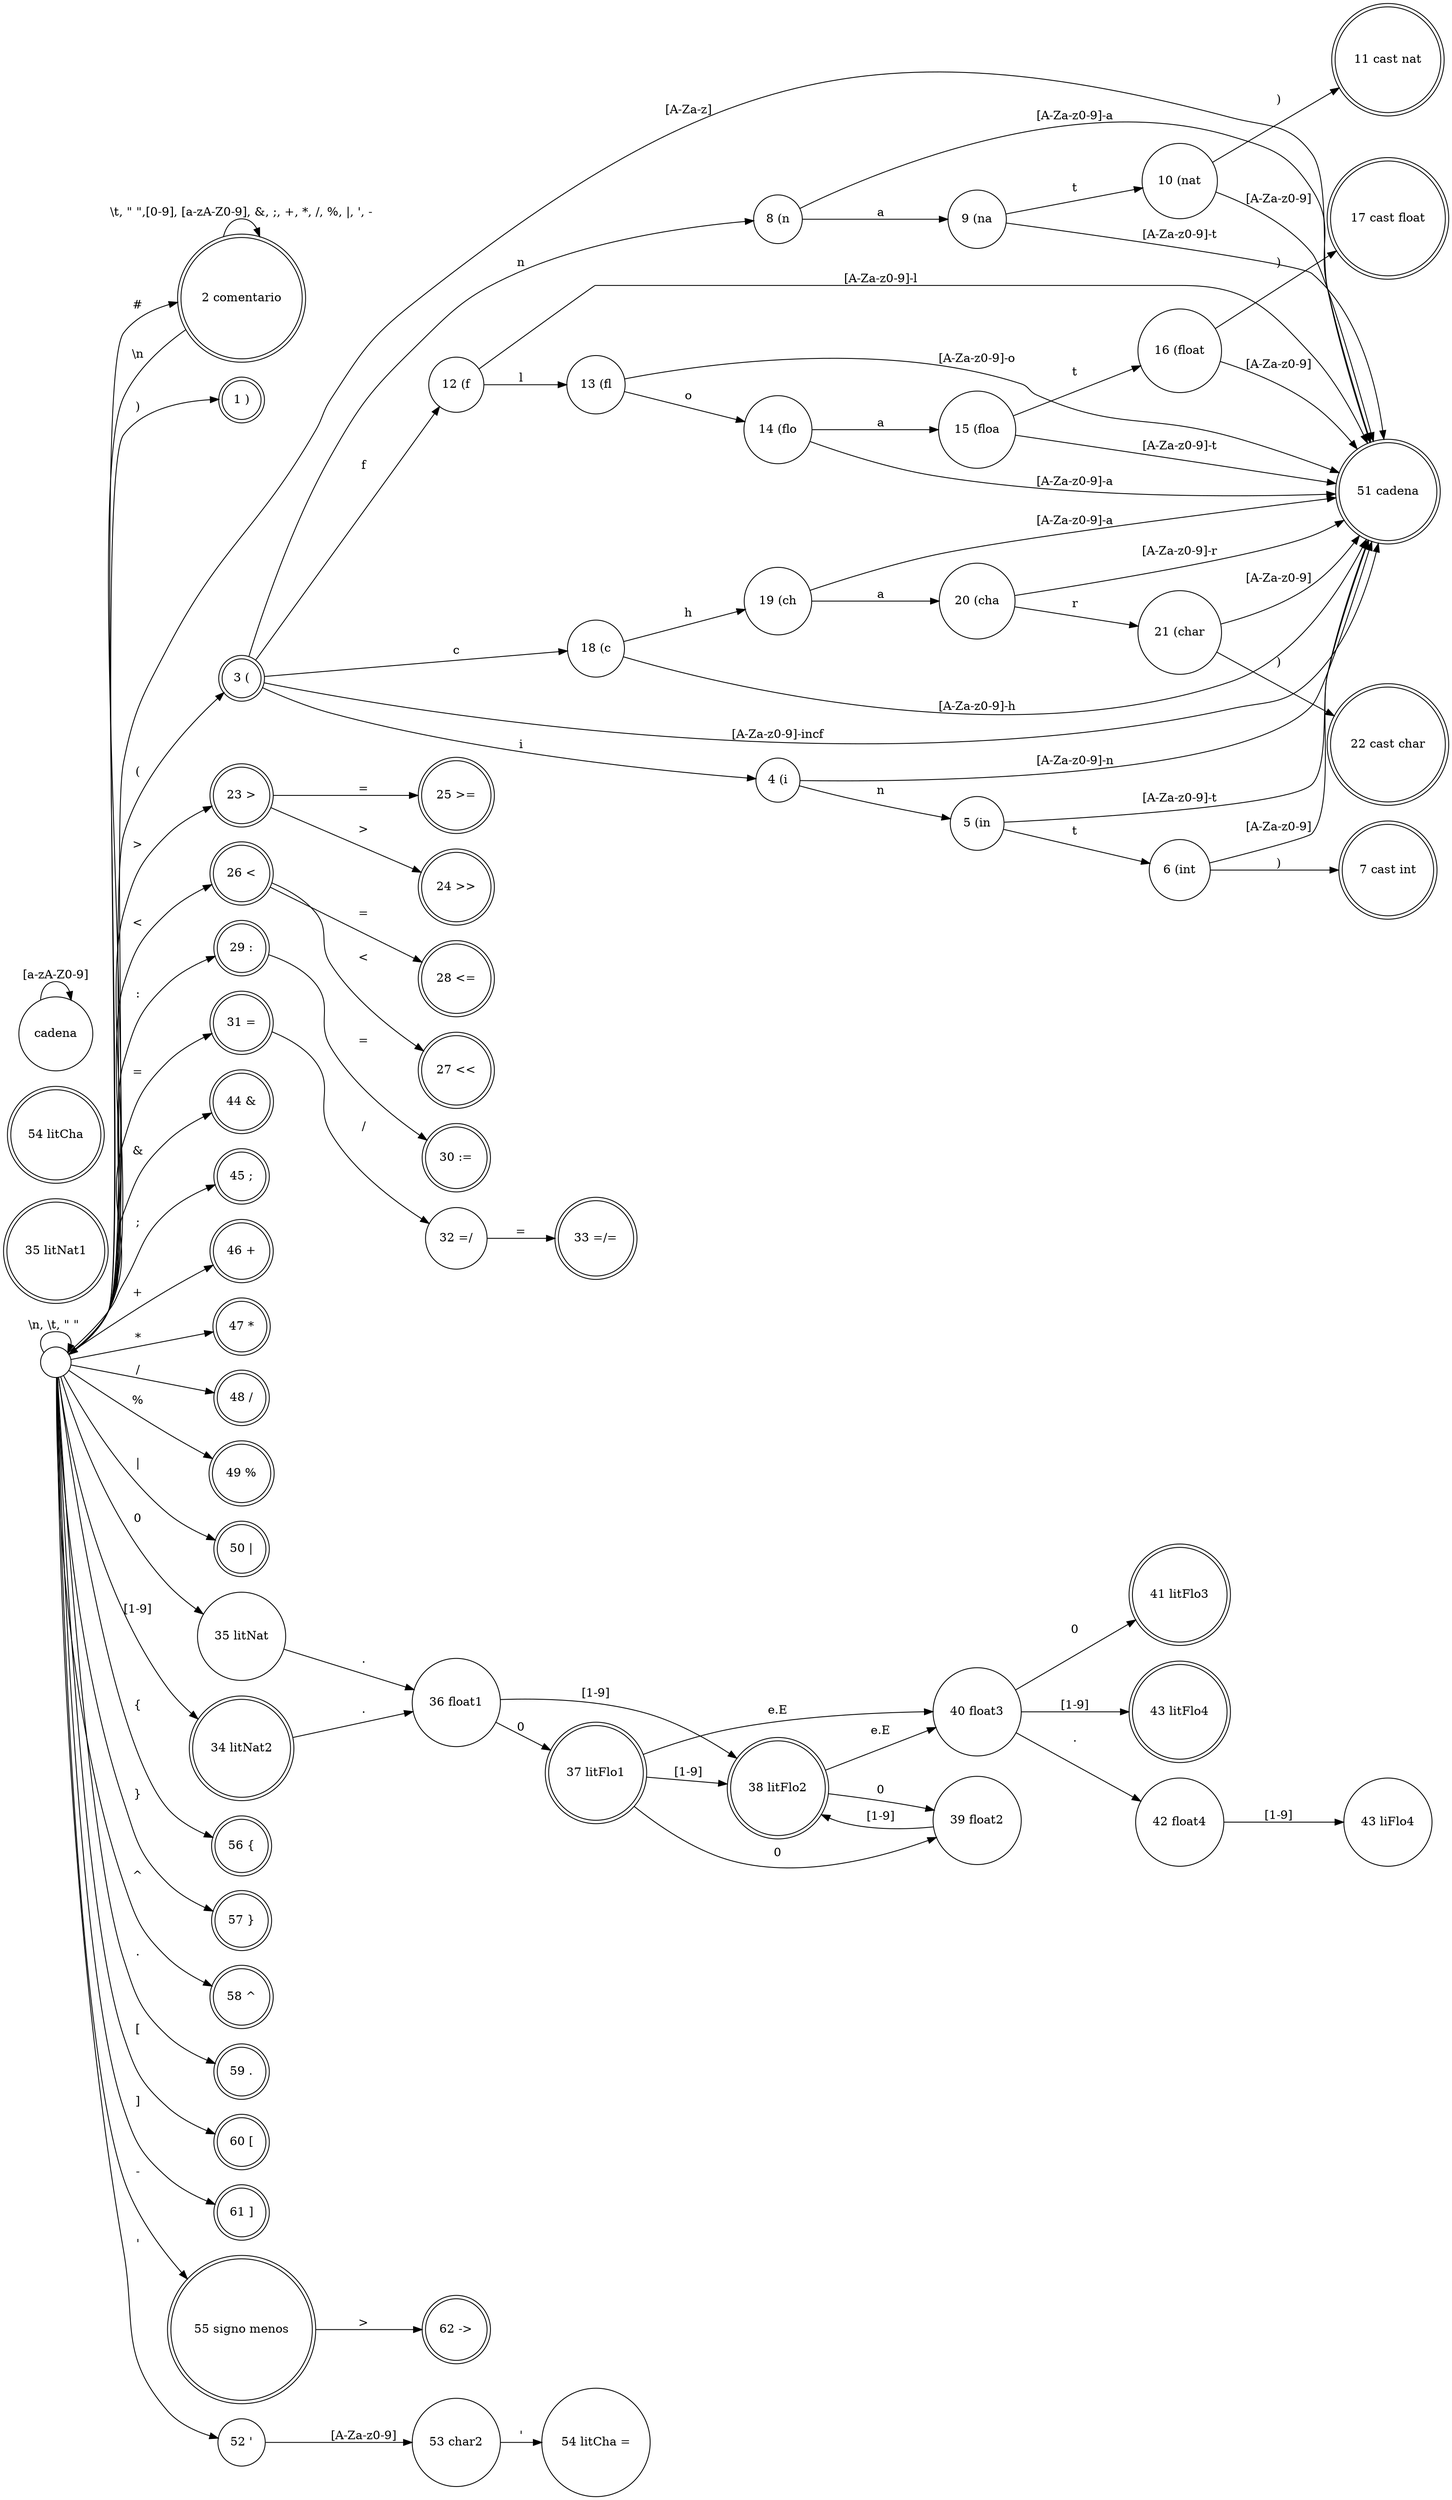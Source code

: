 digraph G{
  rankdir=LR;
  node [shape = doublecircle]; 
  "1 )"; "3 ("; "23 >"; "25 >="; "24 >>"; "26 <"; "28 <="; "27 <<"; "29 :"; "30 :="; "31 =";
  "33 =/="; "35 litNat1"; "34 litNat2"; "37 litFlo1"; "38 litFlo2"; "41 litFlo3"; "43 litFlo4";
  "2 comentario"; "44 &"; "45 ;"; "46 +"; "47 *"; "48 /"; "49 %"; "50 |"; "51 cadena"; "54 litCha";
  "55 signo menos"; "7 cast int"; "11 cast nat"; "17 cast float"; "22 cast char";
  "56 {"; "57 }"; "58 ^"; "62 ->"; "59 ."; "60 ["; "61 ]";

  node [shape = circle];
  "" -> "" [label = "\\n, \\t, \" \" " ];
  "" -> "51 cadena" [label = "[A-Za-z]"]
  "cadena" -> "cadena" [label = "[a-zA-Z0-9]"]
  "" -> "2 comentario" [label = " # "];
  "2 comentario" -> "2 comentario" [label = "\\t, \" \",[0-9], [a-zA-Z0-9], &, ;, +, *, /, %, |, \', -"];
  "2 comentario" -> "" [label = "\\n"];
  "" -> "1 )" [label = ")"];
  "" -> "3 (" [label = "("];
  "3 (" -> "4 (i" [label = "i"];
  "4 (i" -> "5 (in" [label = "n"];
  "5 (in" -> "6 (int" [label = "t"];
  "6 (int" -> "7 cast int" [label = ")"];
  "4 (i" -> "51 cadena" [label = "[A-Za-z0-9]-n"];
  "5 (in" -> "51 cadena" [label = "[A-Za-z0-9]-t"];
  "6 (int" -> "51 cadena" [label = "[A-Za-z0-9]"];
  "3 (" -> "8 (n" [label = "n"];
  "8 (n" -> "9 (na" [label = "a"];
  "9 (na" -> "10 (nat" [label = "t"];
  "10 (nat" -> "11 cast nat" [label = ")"];
  "8 (n" -> "51 cadena" [label = "[A-Za-z0-9]-a"];
  "9 (na" -> "51 cadena" [label = "[A-Za-z0-9]-t"];
  "10 (nat" -> "51 cadena" [label = "[A-Za-z0-9]"];
  "3 (" -> "12 (f" [label = "f"];
  "12 (f" -> "13 (fl" [label = "l"];
  "13 (fl" -> "14 (flo" [label = "o"];
  "14 (flo" -> "15 (floa" [label = "a"];
  "15 (floa" -> "16 (float" [label = "t"];
  "16 (float" -> "17 cast float" [label = ")"];
  "12 (f" -> "51 cadena" [label = "[A-Za-z0-9]-l"];
  "13 (fl" -> "51 cadena" [label = "[A-Za-z0-9]-o"];
  "14 (flo" -> "51 cadena" [label = "[A-Za-z0-9]-a"];
  "15 (floa" -> "51 cadena" [label = "[A-Za-z0-9]-t"];
  "16 (float" -> "51 cadena" [label = "[A-Za-z0-9]"];
  "3 (" -> "18 (c" [label = "c"];
  "18 (c" -> "19 (ch" [label = "h"];
  "19 (ch" -> "20 (cha" [label = "a"];
  "20 (cha" -> "21 (char" [label = "r"];
  "21 (char" -> "22 cast char" [label = ")"];
  "18 (c" -> "51 cadena" [label = "[A-Za-z0-9]-h"];
  "19 (ch" -> "51 cadena" [label = "[A-Za-z0-9]-a"];
  "20 (cha" -> "51 cadena" [label = "[A-Za-z0-9]-r"];
  "21 (char" -> "51 cadena" [label = "[A-Za-z0-9]"];
  "3 (" -> "51 cadena" [label = "[A-Za-z0-9]-incf"];
  "" -> "23 >" [label = ">"];
  "23 >" -> "24 >>" [label = ">"];
  "23 >" -> "25 >=" [label = "="];
  "" -> "26 <" [label = "<"];
  "26 <" -> "27 <<" [label = "<"];
  "26 <" -> "28 <=" [label = "="];
  "" -> "29 :" [label = ":"];
  "29 :" -> "30 :=" [label = "="];
  "" -> "31 =" [label = "="];
  "31 =" -> "32 =/" [label = "/"];
  "32 =/" -> "33 =/=" [label = "="];
  "" -> "35 litNat" [label = "0"];
  "" -> "34 litNat2" [label = "[1-9]"];
  "35 litNat" -> "36 float1" [label = "."];
  "34 litNat2" -> "36 float1" [label = "."];
  "36 float1" -> "37 litFlo1" [label = "0"];
  "36 float1" -> "38 litFlo2" [label = "[1-9]"];
  "37 litFlo1" -> "38 litFlo2" [label = "[1-9]"];
  "37 litFlo1" -> "39 float2" [label = "0"];
  "37 litFlo1" -> "40 float3" [label = "e.E"];
  "38 litFlo2" -> "39 float2" [label = "0"];
  "38 litFlo2" -> "40 float3" [label = "e.E"];
  "39 float2" -> "38 litFlo2" [label = "[1-9]"];
  "40 float3" -> "41 litFlo3" [label = "0"];
  "40 float3" -> "42 float4" [label = "."];
  "40 float3" -> "43 litFlo4" [label = "[1-9]"];
  "42 float4" -> "43 liFlo4" [label = "[1-9]"];
  "" -> "44 &" [label = "&"];
  "" -> "45 ;" [label = ";"];
  "" -> "46 +" [label = "+"];
  "" -> "47 *" [label = "*"];
  "" -> "48 /" [label = "/"];
  "" -> "49 %" [label = "%"];
  "" -> "50 |" [label = "|"];
  "" -> "55 signo menos" [label = "-"];
  "" -> "52 '" [label = "'"];
  "52 '" -> "53 char2" [label = "[A-Za-z0-9]"];
  "53 char2" -> "54 litCha =" [label = "'"];
  "" -> "56 {" [label = "{"]
  "" -> "57 }" [label = "}"]
  "" -> "58 ^" [label = "^"]
  "" -> "59 ." [label = "."]
  "" -> "60 [" [label = "["]
  "" -> "61 ]" [label = "]"]
  "55 signo menos" -> "62 ->" [label = ">"]
}


























